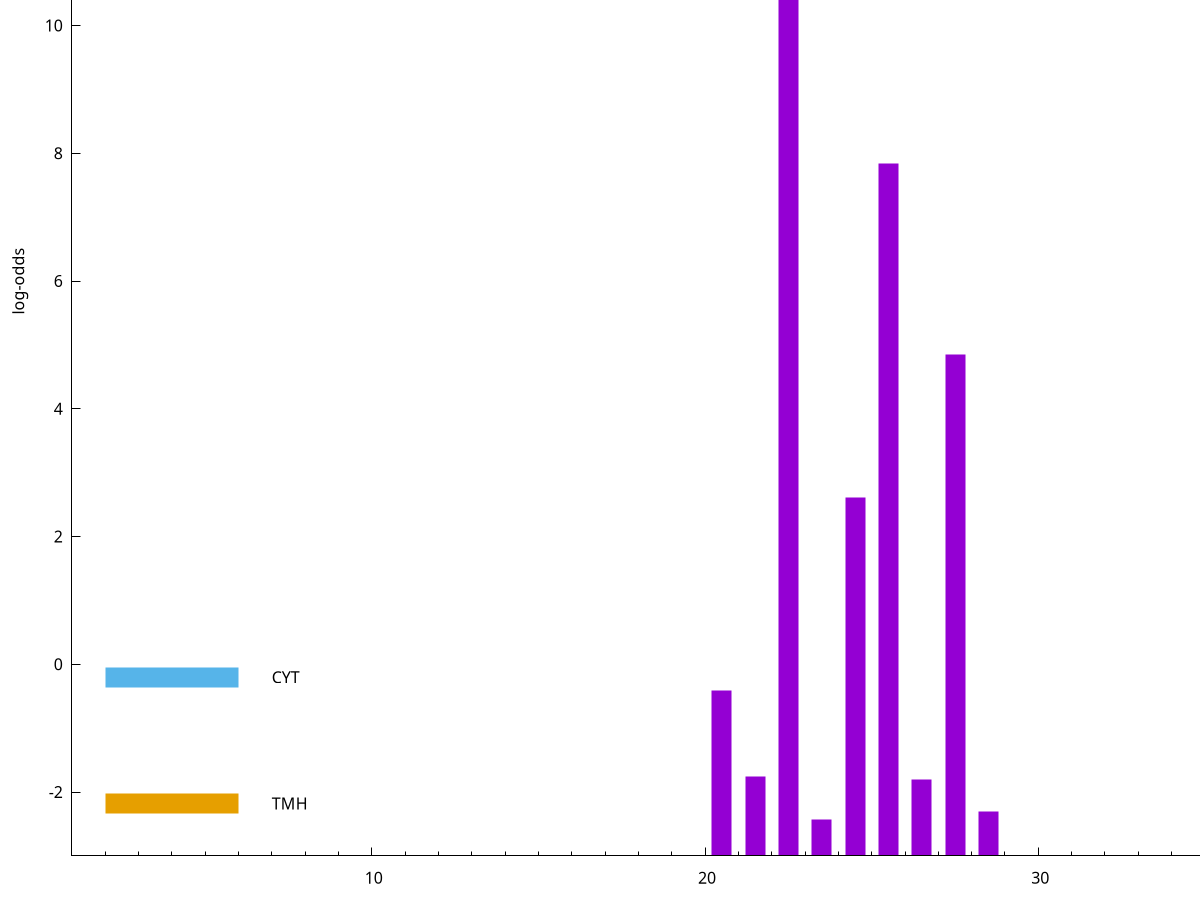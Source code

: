 set title "LipoP predictions for SRR5666395.gff"
set size 2., 1.4
set xrange [1:70] 
set mxtics 10
set yrange [-3:15]
set y2range [0:18]
set ylabel "log-odds"
set term postscript eps color solid "Helvetica" 30
set output "SRR5666395.gff.eps"
set arrow from 2,13.7932 to 6,13.7932 nohead lt 1 lw 20
set label "SpI" at 7,13.7932
set arrow from 2,-0.200913 to 6,-0.200913 nohead lt 3 lw 20
set label "CYT" at 7,-0.200913
set arrow from 2,-2.17837 to 6,-2.17837 nohead lt 4 lw 20
set label "TMH" at 7,-2.17837
set arrow from 2,13.7932 to 6,13.7932 nohead lt 1 lw 20
set label "SpI" at 7,13.7932
# NOTE: The scores below are the log-odds scores with the threshold
# NOTE: subtracted (a hack to make gnuplot make the histogram all
# NOTE: look nice).
plot "-" axes x1y2 title "" with impulses lt 1 lw 20
22.500000 16.765800
25.500000 10.847640
27.500000 7.845320
24.500000 5.616060
20.500000 2.593257
21.500000 1.240030
26.500000 1.196370
28.500000 0.694820
23.500000 0.568560
e
exit
